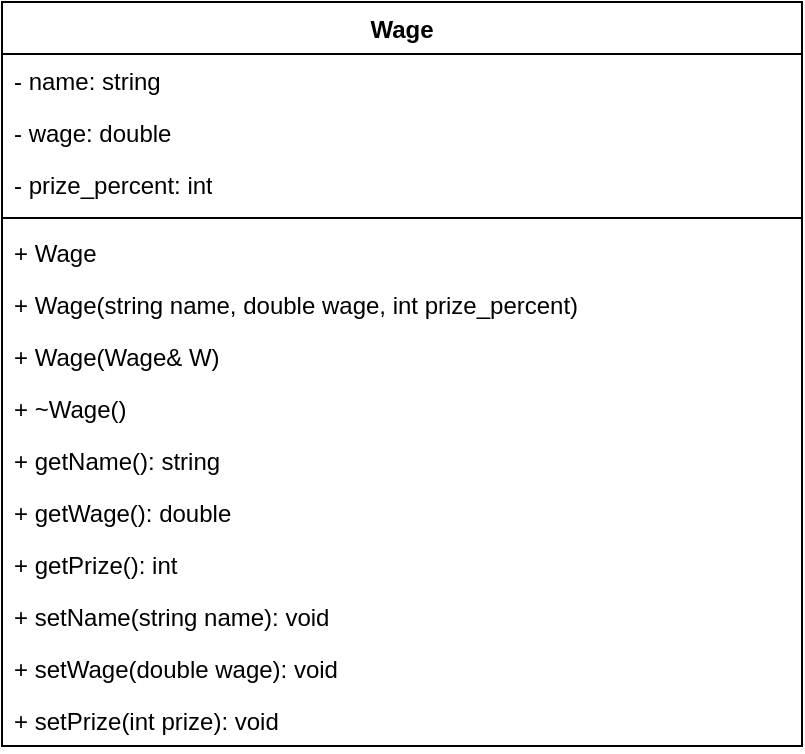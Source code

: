 <mxfile version="22.1.2" type="device">
  <diagram id="C5RBs43oDa-KdzZeNtuy" name="Page-1">
    <mxGraphModel dx="1036" dy="654" grid="1" gridSize="10" guides="1" tooltips="1" connect="1" arrows="1" fold="1" page="1" pageScale="1" pageWidth="827" pageHeight="1169" math="0" shadow="0">
      <root>
        <mxCell id="WIyWlLk6GJQsqaUBKTNV-0" />
        <mxCell id="WIyWlLk6GJQsqaUBKTNV-1" parent="WIyWlLk6GJQsqaUBKTNV-0" />
        <mxCell id="lPCpdXKsBuxf9Gh1yMJs-0" value="Wage" style="swimlane;fontStyle=1;align=center;verticalAlign=top;childLayout=stackLayout;horizontal=1;startSize=26;horizontalStack=0;resizeParent=1;resizeParentMax=0;resizeLast=0;collapsible=1;marginBottom=0;whiteSpace=wrap;html=1;" parent="WIyWlLk6GJQsqaUBKTNV-1" vertex="1">
          <mxGeometry x="310" y="60" width="400" height="372" as="geometry" />
        </mxCell>
        <mxCell id="lPCpdXKsBuxf9Gh1yMJs-1" value="- name: string" style="text;strokeColor=none;fillColor=none;align=left;verticalAlign=top;spacingLeft=4;spacingRight=4;overflow=hidden;rotatable=0;points=[[0,0.5],[1,0.5]];portConstraint=eastwest;whiteSpace=wrap;html=1;" parent="lPCpdXKsBuxf9Gh1yMJs-0" vertex="1">
          <mxGeometry y="26" width="400" height="26" as="geometry" />
        </mxCell>
        <mxCell id="lPCpdXKsBuxf9Gh1yMJs-4" value="- wage: double" style="text;strokeColor=none;fillColor=none;align=left;verticalAlign=top;spacingLeft=4;spacingRight=4;overflow=hidden;rotatable=0;points=[[0,0.5],[1,0.5]];portConstraint=eastwest;whiteSpace=wrap;html=1;" parent="lPCpdXKsBuxf9Gh1yMJs-0" vertex="1">
          <mxGeometry y="52" width="400" height="26" as="geometry" />
        </mxCell>
        <mxCell id="6TulGw5VzryAg5_OtPAK-0" value="- prize_percent: int" style="text;strokeColor=none;fillColor=none;align=left;verticalAlign=top;spacingLeft=4;spacingRight=4;overflow=hidden;rotatable=0;points=[[0,0.5],[1,0.5]];portConstraint=eastwest;whiteSpace=wrap;html=1;" parent="lPCpdXKsBuxf9Gh1yMJs-0" vertex="1">
          <mxGeometry y="78" width="400" height="26" as="geometry" />
        </mxCell>
        <mxCell id="lPCpdXKsBuxf9Gh1yMJs-2" value="" style="line;strokeWidth=1;fillColor=none;align=left;verticalAlign=middle;spacingTop=-1;spacingLeft=3;spacingRight=3;rotatable=0;labelPosition=right;points=[];portConstraint=eastwest;strokeColor=inherit;" parent="lPCpdXKsBuxf9Gh1yMJs-0" vertex="1">
          <mxGeometry y="104" width="400" height="8" as="geometry" />
        </mxCell>
        <mxCell id="lPCpdXKsBuxf9Gh1yMJs-5" value="+ Wage" style="text;strokeColor=none;fillColor=none;align=left;verticalAlign=top;spacingLeft=4;spacingRight=4;overflow=hidden;rotatable=0;points=[[0,0.5],[1,0.5]];portConstraint=eastwest;whiteSpace=wrap;html=1;" parent="lPCpdXKsBuxf9Gh1yMJs-0" vertex="1">
          <mxGeometry y="112" width="400" height="26" as="geometry" />
        </mxCell>
        <mxCell id="lPCpdXKsBuxf9Gh1yMJs-6" value="+ Wage(string name, double wage, int prize_percent)" style="text;strokeColor=none;fillColor=none;align=left;verticalAlign=top;spacingLeft=4;spacingRight=4;overflow=hidden;rotatable=0;points=[[0,0.5],[1,0.5]];portConstraint=eastwest;whiteSpace=wrap;html=1;" parent="lPCpdXKsBuxf9Gh1yMJs-0" vertex="1">
          <mxGeometry y="138" width="400" height="26" as="geometry" />
        </mxCell>
        <mxCell id="lPCpdXKsBuxf9Gh1yMJs-7" value="+ Wage(Wage&amp;amp; W)" style="text;strokeColor=none;fillColor=none;align=left;verticalAlign=top;spacingLeft=4;spacingRight=4;overflow=hidden;rotatable=0;points=[[0,0.5],[1,0.5]];portConstraint=eastwest;whiteSpace=wrap;html=1;" parent="lPCpdXKsBuxf9Gh1yMJs-0" vertex="1">
          <mxGeometry y="164" width="400" height="26" as="geometry" />
        </mxCell>
        <mxCell id="lPCpdXKsBuxf9Gh1yMJs-3" value="+ ~Wage()" style="text;strokeColor=none;fillColor=none;align=left;verticalAlign=top;spacingLeft=4;spacingRight=4;overflow=hidden;rotatable=0;points=[[0,0.5],[1,0.5]];portConstraint=eastwest;whiteSpace=wrap;html=1;" parent="lPCpdXKsBuxf9Gh1yMJs-0" vertex="1">
          <mxGeometry y="190" width="400" height="26" as="geometry" />
        </mxCell>
        <mxCell id="6TulGw5VzryAg5_OtPAK-1" value="+ getName(): string" style="text;strokeColor=none;fillColor=none;align=left;verticalAlign=top;spacingLeft=4;spacingRight=4;overflow=hidden;rotatable=0;points=[[0,0.5],[1,0.5]];portConstraint=eastwest;whiteSpace=wrap;html=1;" parent="lPCpdXKsBuxf9Gh1yMJs-0" vertex="1">
          <mxGeometry y="216" width="400" height="26" as="geometry" />
        </mxCell>
        <mxCell id="6TulGw5VzryAg5_OtPAK-2" value="+ getWage(): double" style="text;strokeColor=none;fillColor=none;align=left;verticalAlign=top;spacingLeft=4;spacingRight=4;overflow=hidden;rotatable=0;points=[[0,0.5],[1,0.5]];portConstraint=eastwest;whiteSpace=wrap;html=1;" parent="lPCpdXKsBuxf9Gh1yMJs-0" vertex="1">
          <mxGeometry y="242" width="400" height="26" as="geometry" />
        </mxCell>
        <mxCell id="6TulGw5VzryAg5_OtPAK-3" value="+ getPrize(): int" style="text;strokeColor=none;fillColor=none;align=left;verticalAlign=top;spacingLeft=4;spacingRight=4;overflow=hidden;rotatable=0;points=[[0,0.5],[1,0.5]];portConstraint=eastwest;whiteSpace=wrap;html=1;" parent="lPCpdXKsBuxf9Gh1yMJs-0" vertex="1">
          <mxGeometry y="268" width="400" height="26" as="geometry" />
        </mxCell>
        <mxCell id="6TulGw5VzryAg5_OtPAK-4" value="+ setName(string name): void" style="text;strokeColor=none;fillColor=none;align=left;verticalAlign=top;spacingLeft=4;spacingRight=4;overflow=hidden;rotatable=0;points=[[0,0.5],[1,0.5]];portConstraint=eastwest;whiteSpace=wrap;html=1;" parent="lPCpdXKsBuxf9Gh1yMJs-0" vertex="1">
          <mxGeometry y="294" width="400" height="26" as="geometry" />
        </mxCell>
        <mxCell id="6TulGw5VzryAg5_OtPAK-5" value="+ setWage(double wage): void" style="text;strokeColor=none;fillColor=none;align=left;verticalAlign=top;spacingLeft=4;spacingRight=4;overflow=hidden;rotatable=0;points=[[0,0.5],[1,0.5]];portConstraint=eastwest;whiteSpace=wrap;html=1;" parent="lPCpdXKsBuxf9Gh1yMJs-0" vertex="1">
          <mxGeometry y="320" width="400" height="26" as="geometry" />
        </mxCell>
        <mxCell id="6TulGw5VzryAg5_OtPAK-6" value="+ setPrize(int prize): void" style="text;strokeColor=none;fillColor=none;align=left;verticalAlign=top;spacingLeft=4;spacingRight=4;overflow=hidden;rotatable=0;points=[[0,0.5],[1,0.5]];portConstraint=eastwest;whiteSpace=wrap;html=1;" parent="lPCpdXKsBuxf9Gh1yMJs-0" vertex="1">
          <mxGeometry y="346" width="400" height="26" as="geometry" />
        </mxCell>
      </root>
    </mxGraphModel>
  </diagram>
</mxfile>
